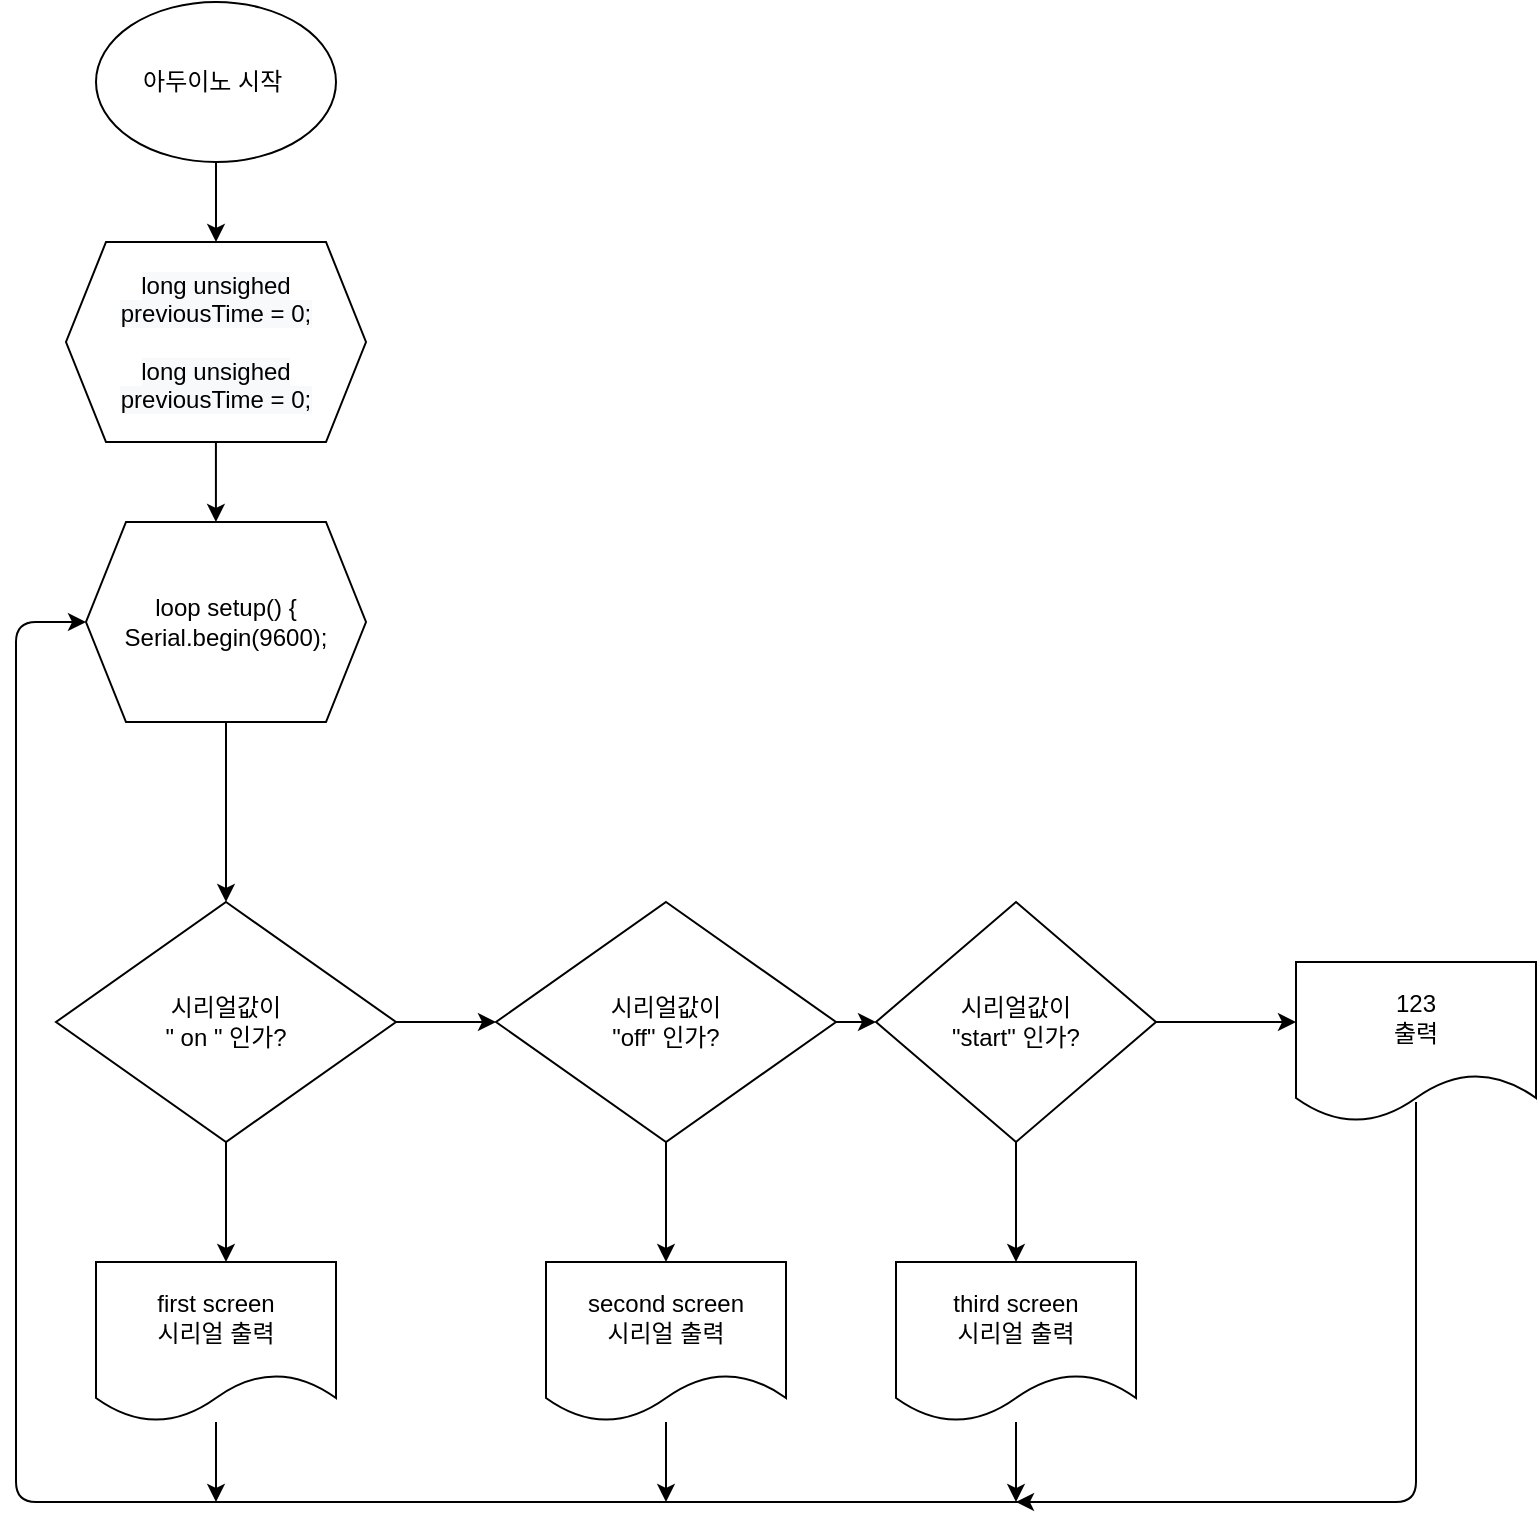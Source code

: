 <mxfile version="13.7.3" type="device"><diagram id="wE9vS0sEvBl2aSEcsIpV" name="페이지-1"><mxGraphModel dx="1185" dy="662" grid="1" gridSize="10" guides="1" tooltips="1" connect="1" arrows="1" fold="1" page="1" pageScale="1" pageWidth="827" pageHeight="1169" math="0" shadow="0"><root><mxCell id="0"/><mxCell id="1" parent="0"/><mxCell id="Pa8lbE64XUvgqaxx8e-c-29" style="edgeStyle=orthogonalEdgeStyle;rounded=0;orthogonalLoop=1;jettySize=auto;html=1;entryX=0.5;entryY=0;entryDx=0;entryDy=0;" edge="1" parent="1" source="Pa8lbE64XUvgqaxx8e-c-1" target="Pa8lbE64XUvgqaxx8e-c-3"><mxGeometry relative="1" as="geometry"/></mxCell><mxCell id="Pa8lbE64XUvgqaxx8e-c-1" value="아두이노 시작&amp;nbsp;" style="ellipse;whiteSpace=wrap;html=1;" vertex="1" parent="1"><mxGeometry x="80" y="50" width="120" height="80" as="geometry"/></mxCell><mxCell id="Pa8lbE64XUvgqaxx8e-c-30" style="edgeStyle=orthogonalEdgeStyle;rounded=0;orthogonalLoop=1;jettySize=auto;html=1;entryX=0.464;entryY=0;entryDx=0;entryDy=0;entryPerimeter=0;" edge="1" parent="1" source="Pa8lbE64XUvgqaxx8e-c-3" target="Pa8lbE64XUvgqaxx8e-c-4"><mxGeometry relative="1" as="geometry"/></mxCell><mxCell id="Pa8lbE64XUvgqaxx8e-c-3" value="&#10;&#10;&lt;span style=&quot;color: rgb(0, 0, 0); font-family: helvetica; font-size: 12px; font-style: normal; font-weight: 400; letter-spacing: normal; text-align: center; text-indent: 0px; text-transform: none; word-spacing: 0px; background-color: rgb(248, 249, 250); display: inline; float: none;&quot;&gt;long unsighed previousTime = 0;&lt;/span&gt;&lt;br style=&quot;color: rgb(0, 0, 0); font-family: helvetica; font-size: 12px; font-style: normal; font-weight: 400; letter-spacing: normal; text-align: center; text-indent: 0px; text-transform: none; word-spacing: 0px; background-color: rgb(248, 249, 250);&quot;&gt;&lt;br style=&quot;color: rgb(0, 0, 0); font-family: helvetica; font-size: 12px; font-style: normal; font-weight: 400; letter-spacing: normal; text-align: center; text-indent: 0px; text-transform: none; word-spacing: 0px; background-color: rgb(248, 249, 250);&quot;&gt;&lt;span style=&quot;color: rgb(0, 0, 0); font-family: helvetica; font-size: 12px; font-style: normal; font-weight: 400; letter-spacing: normal; text-align: center; text-indent: 0px; text-transform: none; word-spacing: 0px; background-color: rgb(248, 249, 250); display: inline; float: none;&quot;&gt;long unsighed previousTime = 0;&lt;/span&gt;&#10;&#10;" style="shape=hexagon;perimeter=hexagonPerimeter2;whiteSpace=wrap;html=1;fixedSize=1;" vertex="1" parent="1"><mxGeometry x="65" y="170" width="150" height="100" as="geometry"/></mxCell><mxCell id="Pa8lbE64XUvgqaxx8e-c-7" style="edgeStyle=orthogonalEdgeStyle;rounded=0;orthogonalLoop=1;jettySize=auto;html=1;" edge="1" parent="1" source="Pa8lbE64XUvgqaxx8e-c-4" target="Pa8lbE64XUvgqaxx8e-c-5"><mxGeometry relative="1" as="geometry"/></mxCell><mxCell id="Pa8lbE64XUvgqaxx8e-c-4" value="&lt;span&gt;loop setup() {&lt;/span&gt;&lt;br&gt;&lt;span&gt;Serial.begin(9600);&lt;/span&gt;" style="shape=hexagon;perimeter=hexagonPerimeter2;whiteSpace=wrap;html=1;fixedSize=1;" vertex="1" parent="1"><mxGeometry x="75" y="310" width="140" height="100" as="geometry"/></mxCell><mxCell id="Pa8lbE64XUvgqaxx8e-c-8" style="edgeStyle=orthogonalEdgeStyle;rounded=0;orthogonalLoop=1;jettySize=auto;html=1;" edge="1" parent="1" source="Pa8lbE64XUvgqaxx8e-c-5"><mxGeometry relative="1" as="geometry"><mxPoint x="280" y="560" as="targetPoint"/></mxGeometry></mxCell><mxCell id="Pa8lbE64XUvgqaxx8e-c-13" style="edgeStyle=orthogonalEdgeStyle;rounded=0;orthogonalLoop=1;jettySize=auto;html=1;" edge="1" parent="1" source="Pa8lbE64XUvgqaxx8e-c-5"><mxGeometry relative="1" as="geometry"><mxPoint x="145" y="680" as="targetPoint"/></mxGeometry></mxCell><mxCell id="Pa8lbE64XUvgqaxx8e-c-5" value="시리얼값이&lt;br&gt;&quot; on &quot; 인가?" style="rhombus;whiteSpace=wrap;html=1;" vertex="1" parent="1"><mxGeometry x="60" y="500" width="170" height="120" as="geometry"/></mxCell><mxCell id="Pa8lbE64XUvgqaxx8e-c-10" style="edgeStyle=orthogonalEdgeStyle;rounded=0;orthogonalLoop=1;jettySize=auto;html=1;" edge="1" parent="1" source="Pa8lbE64XUvgqaxx8e-c-9"><mxGeometry relative="1" as="geometry"><mxPoint x="470" y="560" as="targetPoint"/></mxGeometry></mxCell><mxCell id="Pa8lbE64XUvgqaxx8e-c-17" style="edgeStyle=orthogonalEdgeStyle;rounded=0;orthogonalLoop=1;jettySize=auto;html=1;" edge="1" parent="1" source="Pa8lbE64XUvgqaxx8e-c-9" target="Pa8lbE64XUvgqaxx8e-c-15"><mxGeometry relative="1" as="geometry"/></mxCell><mxCell id="Pa8lbE64XUvgqaxx8e-c-9" value="시리얼값이&lt;br&gt;&quot;off&quot; 인가?" style="rhombus;whiteSpace=wrap;html=1;" vertex="1" parent="1"><mxGeometry x="280" y="500" width="170" height="120" as="geometry"/></mxCell><mxCell id="Pa8lbE64XUvgqaxx8e-c-12" style="edgeStyle=orthogonalEdgeStyle;rounded=0;orthogonalLoop=1;jettySize=auto;html=1;entryX=0.5;entryY=0;entryDx=0;entryDy=0;" edge="1" parent="1" source="Pa8lbE64XUvgqaxx8e-c-11" target="Pa8lbE64XUvgqaxx8e-c-16"><mxGeometry relative="1" as="geometry"><mxPoint x="555" y="670" as="targetPoint"/></mxGeometry></mxCell><mxCell id="Pa8lbE64XUvgqaxx8e-c-26" style="edgeStyle=orthogonalEdgeStyle;rounded=0;orthogonalLoop=1;jettySize=auto;html=1;" edge="1" parent="1" source="Pa8lbE64XUvgqaxx8e-c-11"><mxGeometry relative="1" as="geometry"><mxPoint x="680" y="560" as="targetPoint"/></mxGeometry></mxCell><mxCell id="Pa8lbE64XUvgqaxx8e-c-11" value="시리얼값이&lt;br&gt;&quot;start&quot; 인가?" style="rhombus;whiteSpace=wrap;html=1;" vertex="1" parent="1"><mxGeometry x="470" y="500" width="140" height="120" as="geometry"/></mxCell><mxCell id="Pa8lbE64XUvgqaxx8e-c-18" style="edgeStyle=orthogonalEdgeStyle;rounded=0;orthogonalLoop=1;jettySize=auto;html=1;" edge="1" parent="1" source="Pa8lbE64XUvgqaxx8e-c-14"><mxGeometry relative="1" as="geometry"><mxPoint x="140" y="800" as="targetPoint"/></mxGeometry></mxCell><mxCell id="Pa8lbE64XUvgqaxx8e-c-14" value="first screen&lt;br&gt;시리얼 출력" style="shape=document;whiteSpace=wrap;html=1;boundedLbl=1;" vertex="1" parent="1"><mxGeometry x="80" y="680" width="120" height="80" as="geometry"/></mxCell><mxCell id="Pa8lbE64XUvgqaxx8e-c-19" style="edgeStyle=orthogonalEdgeStyle;rounded=0;orthogonalLoop=1;jettySize=auto;html=1;" edge="1" parent="1" source="Pa8lbE64XUvgqaxx8e-c-15"><mxGeometry relative="1" as="geometry"><mxPoint x="365" y="800" as="targetPoint"/></mxGeometry></mxCell><mxCell id="Pa8lbE64XUvgqaxx8e-c-15" value="second&amp;nbsp;screen&lt;br&gt;시리얼 출력" style="shape=document;whiteSpace=wrap;html=1;boundedLbl=1;" vertex="1" parent="1"><mxGeometry x="305" y="680" width="120" height="80" as="geometry"/></mxCell><mxCell id="Pa8lbE64XUvgqaxx8e-c-20" style="edgeStyle=orthogonalEdgeStyle;rounded=0;orthogonalLoop=1;jettySize=auto;html=1;" edge="1" parent="1" source="Pa8lbE64XUvgqaxx8e-c-16"><mxGeometry relative="1" as="geometry"><mxPoint x="540" y="800" as="targetPoint"/></mxGeometry></mxCell><mxCell id="Pa8lbE64XUvgqaxx8e-c-16" value="third screen&lt;br&gt;시리얼 출력" style="shape=document;whiteSpace=wrap;html=1;boundedLbl=1;" vertex="1" parent="1"><mxGeometry x="480" y="680" width="120" height="80" as="geometry"/></mxCell><mxCell id="Pa8lbE64XUvgqaxx8e-c-25" value="" style="endArrow=classic;html=1;entryX=0;entryY=0.5;entryDx=0;entryDy=0;" edge="1" parent="1" target="Pa8lbE64XUvgqaxx8e-c-4"><mxGeometry width="50" height="50" relative="1" as="geometry"><mxPoint x="610" y="800" as="sourcePoint"/><mxPoint x="335" y="790" as="targetPoint"/><Array as="points"><mxPoint x="40" y="800"/><mxPoint x="40" y="360"/></Array></mxGeometry></mxCell><mxCell id="Pa8lbE64XUvgqaxx8e-c-27" value="123&lt;br&gt;출력" style="shape=document;whiteSpace=wrap;html=1;boundedLbl=1;" vertex="1" parent="1"><mxGeometry x="680" y="530" width="120" height="80" as="geometry"/></mxCell><mxCell id="Pa8lbE64XUvgqaxx8e-c-28" value="" style="endArrow=classic;html=1;exitX=0.5;exitY=0.875;exitDx=0;exitDy=0;exitPerimeter=0;" edge="1" parent="1" source="Pa8lbE64XUvgqaxx8e-c-27"><mxGeometry width="50" height="50" relative="1" as="geometry"><mxPoint x="360" y="620" as="sourcePoint"/><mxPoint x="540" y="800" as="targetPoint"/><Array as="points"><mxPoint x="740" y="800"/></Array></mxGeometry></mxCell></root></mxGraphModel></diagram></mxfile>